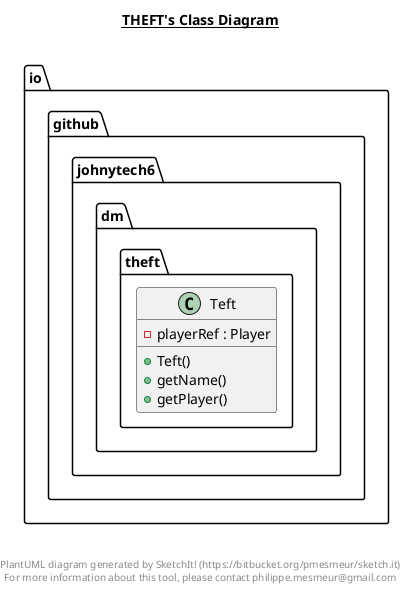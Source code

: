 @startuml

title __THEFT's Class Diagram__\n

  namespace io.github.johnytech6 {
    namespace dm {
      namespace theft {
        class io.github.johnytech6.dm.theft.Teft {
            - playerRef : Player
            + Teft()
            + getName()
            + getPlayer()
        }
      }
    }
  }
  



right footer


PlantUML diagram generated by SketchIt! (https://bitbucket.org/pmesmeur/sketch.it)
For more information about this tool, please contact philippe.mesmeur@gmail.com
endfooter

@enduml
